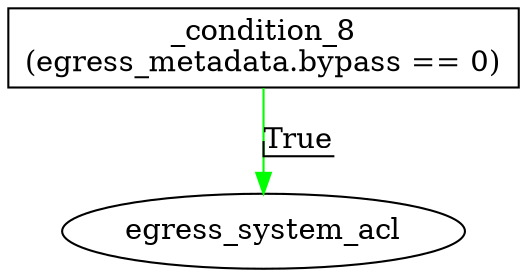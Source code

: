 digraph egress {
_condition_8 [ shape=box label="_condition_8\n(egress_metadata.bypass == 0)"];
egress_system_acl [ label="egress_system_acl"];
_condition_8 -> egress_system_acl [color=green label="True" decorate=true ];
}
